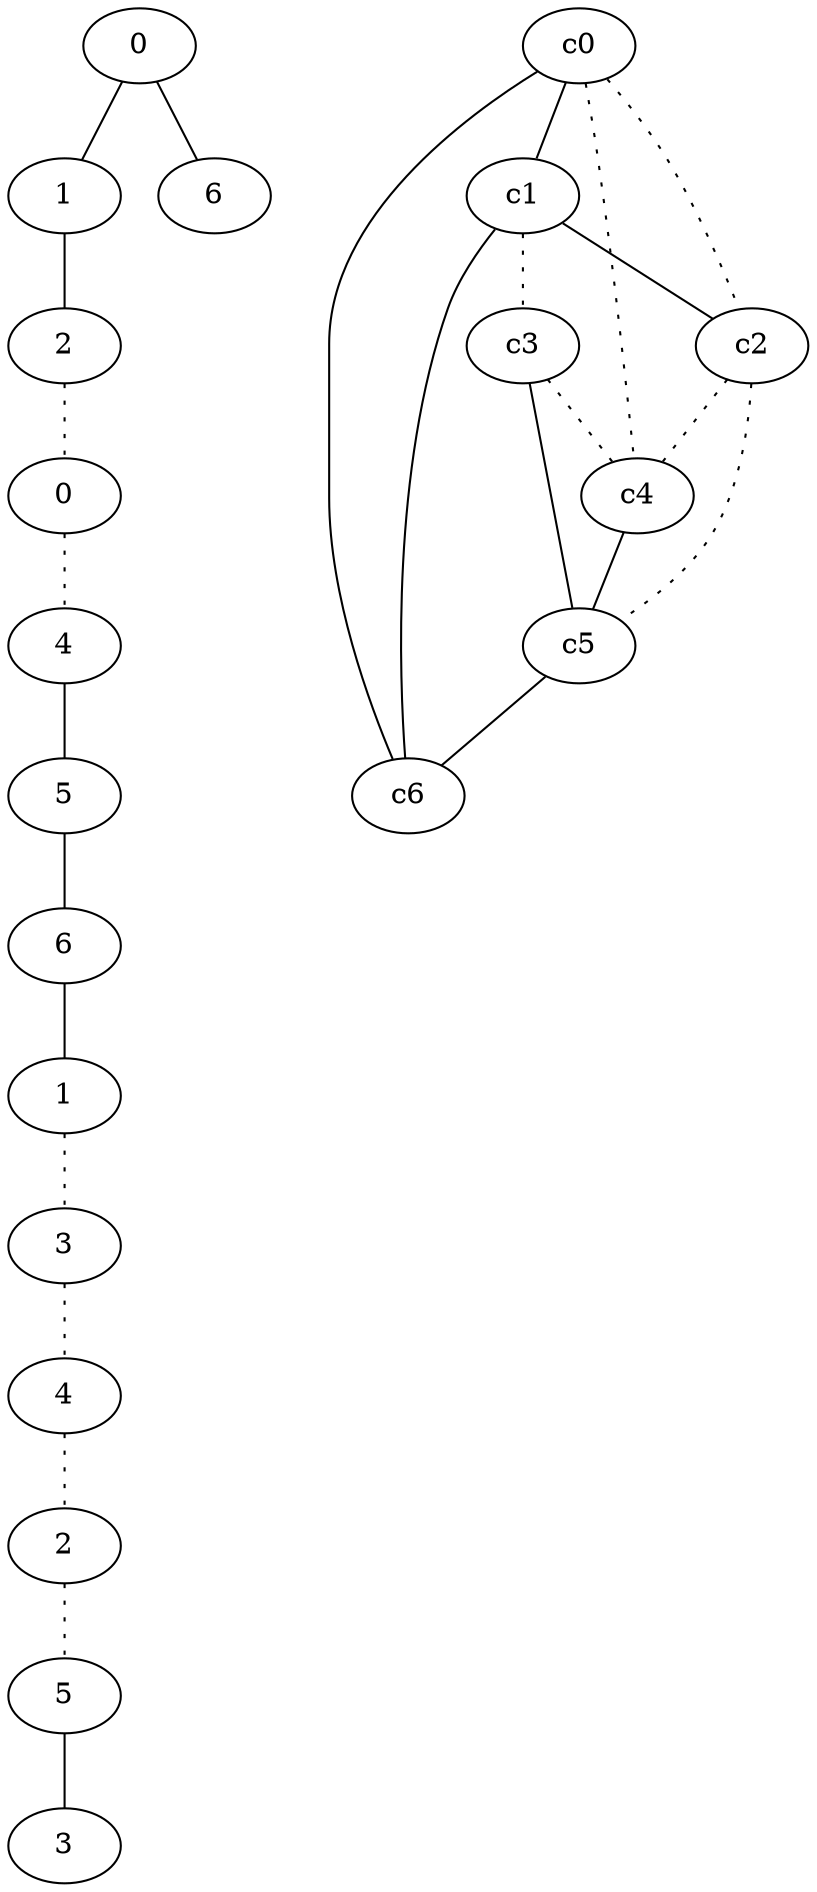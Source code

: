 graph {
a0[label=0];
a1[label=1];
a2[label=2];
a3[label=0];
a4[label=4];
a5[label=5];
a6[label=6];
a7[label=1];
a8[label=3];
a9[label=4];
a10[label=2];
a11[label=5];
a12[label=3];
a13[label=6];
a0 -- a1;
a0 -- a13;
a1 -- a2;
a2 -- a3 [style=dotted];
a3 -- a4 [style=dotted];
a4 -- a5;
a5 -- a6;
a6 -- a7;
a7 -- a8 [style=dotted];
a8 -- a9 [style=dotted];
a9 -- a10 [style=dotted];
a10 -- a11 [style=dotted];
a11 -- a12;
c0 -- c1;
c0 -- c2 [style=dotted];
c0 -- c4 [style=dotted];
c0 -- c6;
c1 -- c2;
c1 -- c3 [style=dotted];
c1 -- c6;
c2 -- c4 [style=dotted];
c2 -- c5 [style=dotted];
c3 -- c4 [style=dotted];
c3 -- c5;
c4 -- c5;
c5 -- c6;
}
